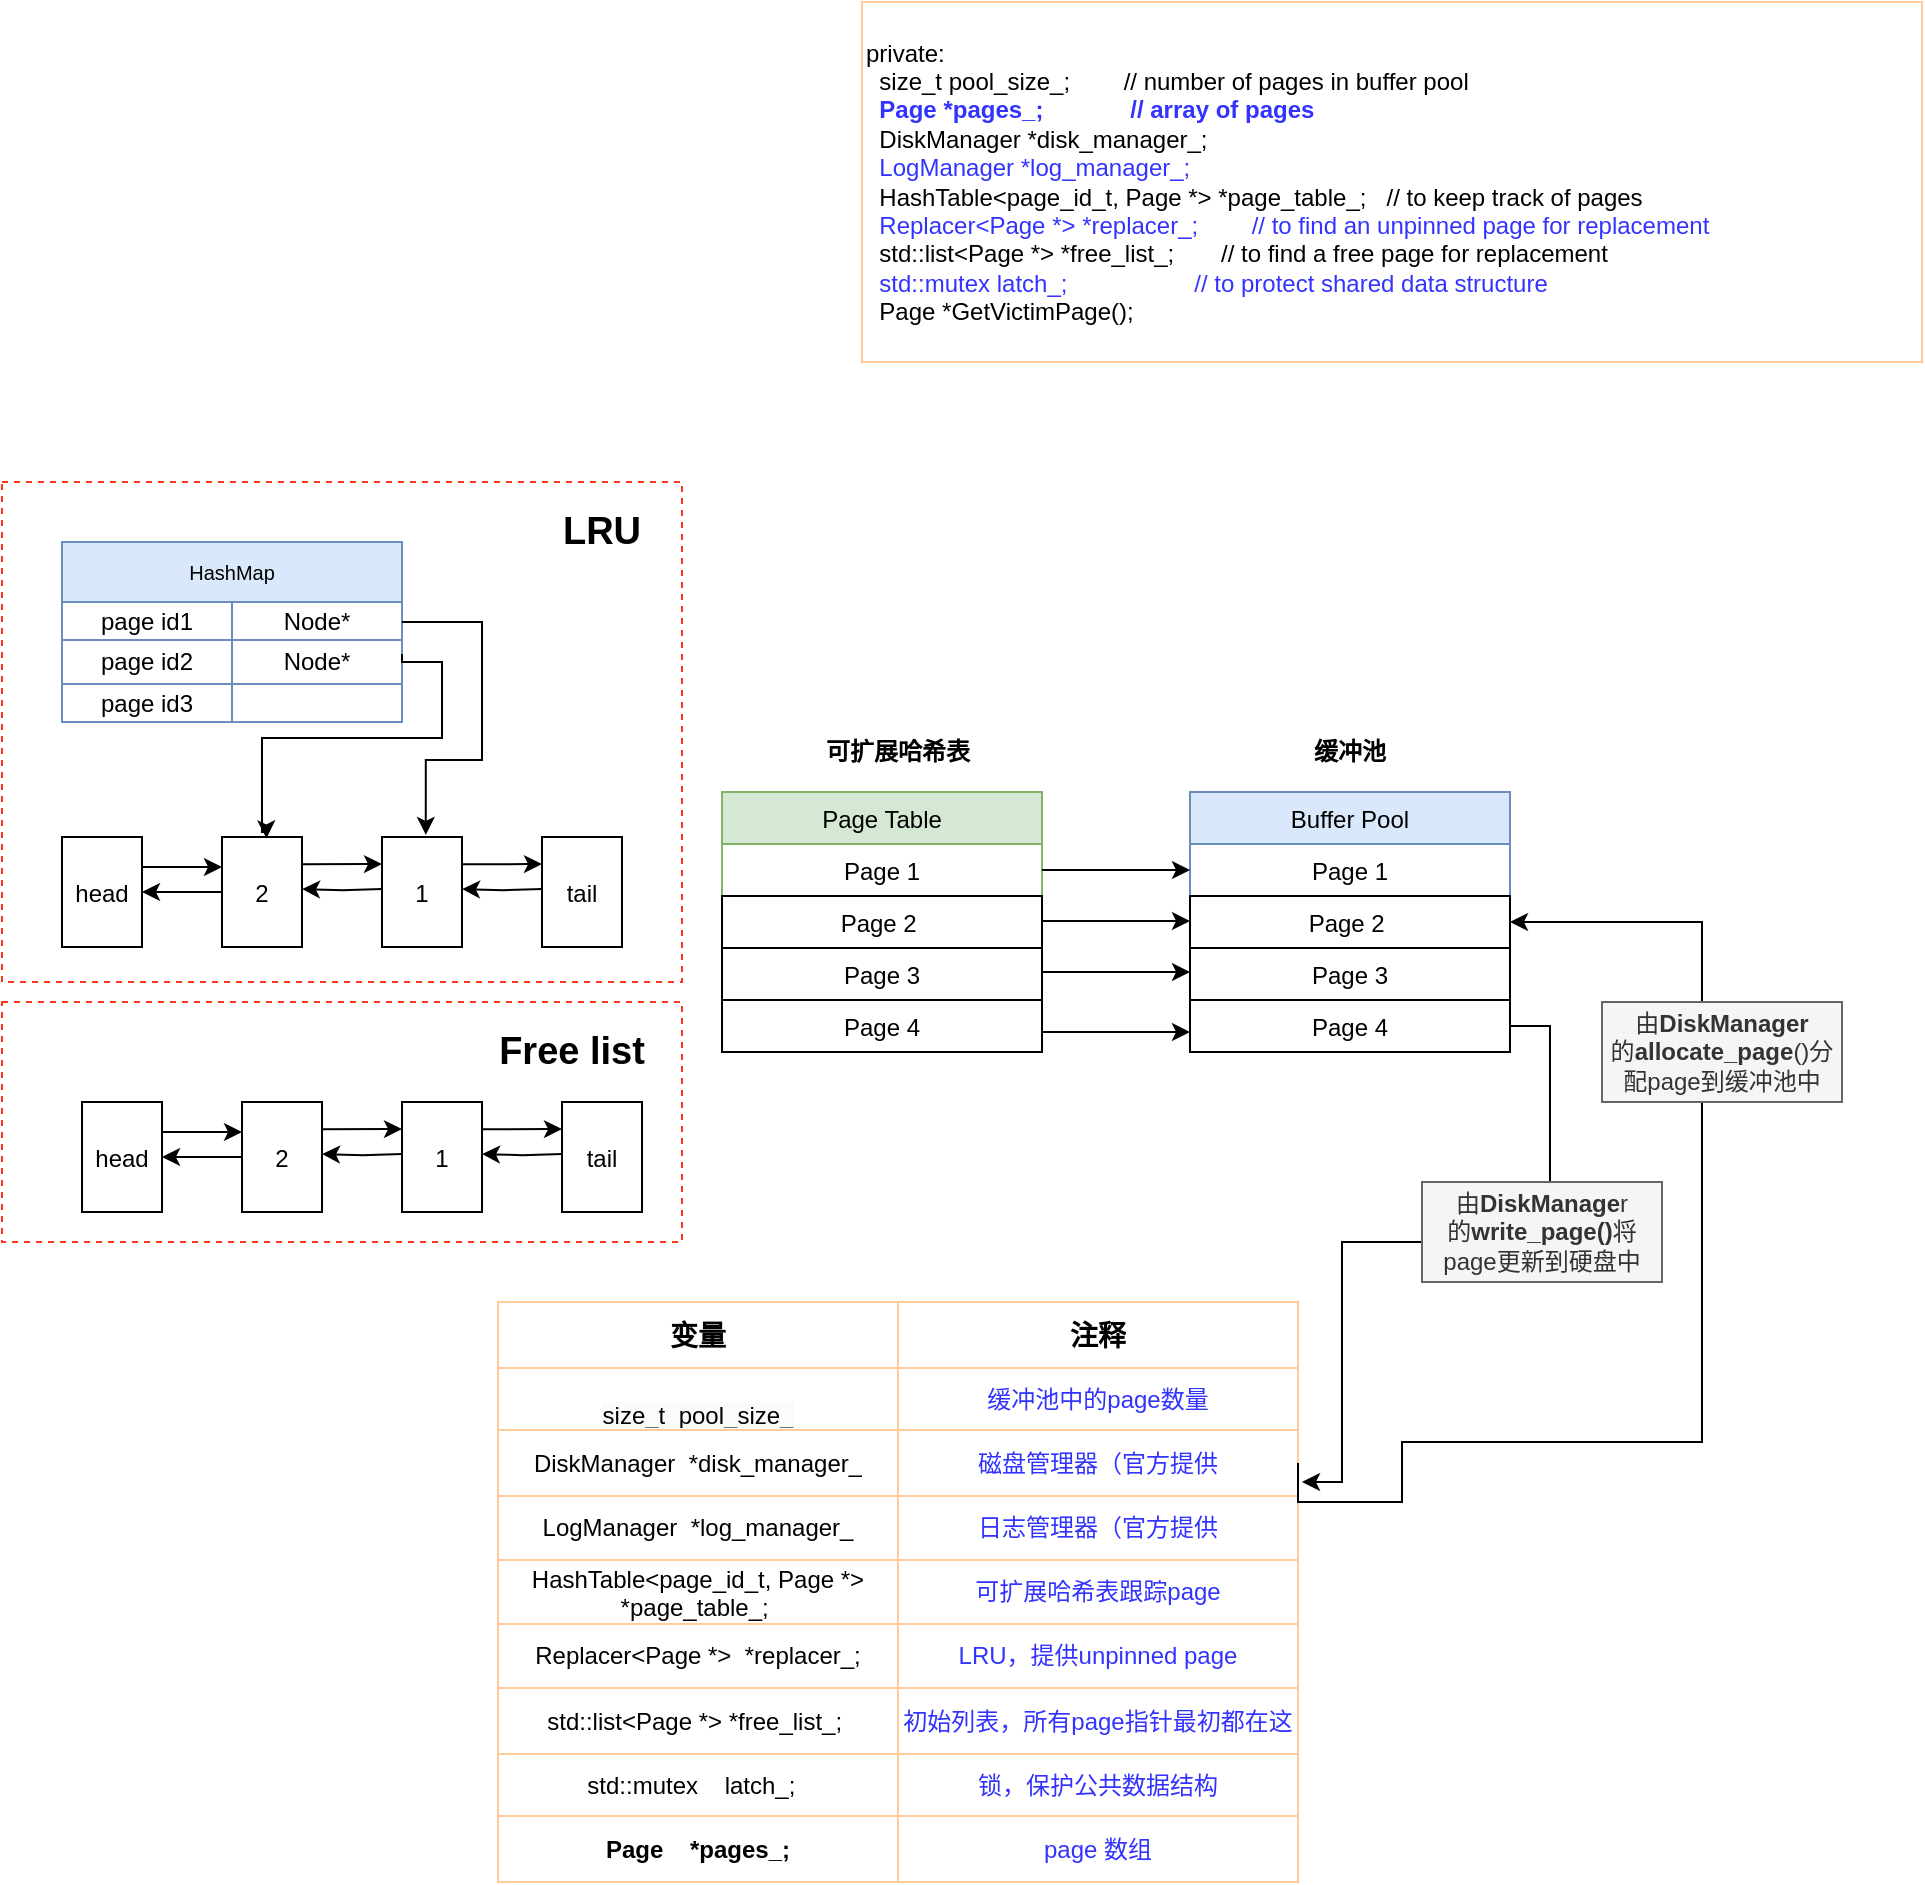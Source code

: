 <mxfile version="20.8.3" type="github">
  <diagram id="C5RBs43oDa-KdzZeNtuy" name="Page-1">
    <mxGraphModel dx="1500" dy="2009" grid="1" gridSize="10" guides="1" tooltips="1" connect="1" arrows="1" fold="1" page="1" pageScale="1" pageWidth="827" pageHeight="1169" math="0" shadow="0">
      <root>
        <mxCell id="WIyWlLk6GJQsqaUBKTNV-0" />
        <mxCell id="WIyWlLk6GJQsqaUBKTNV-1" parent="WIyWlLk6GJQsqaUBKTNV-0" />
        <mxCell id="RoffxlkYQWqUGaDXdKMB-83" value="" style="rounded=0;whiteSpace=wrap;html=1;fontSize=10;strokeColor=#FF351F;dashed=1;" vertex="1" parent="WIyWlLk6GJQsqaUBKTNV-1">
          <mxGeometry x="20" y="430" width="340" height="120" as="geometry" />
        </mxCell>
        <mxCell id="RoffxlkYQWqUGaDXdKMB-81" value="" style="rounded=0;whiteSpace=wrap;html=1;fontSize=10;strokeColor=#FF351F;dashed=1;" vertex="1" parent="WIyWlLk6GJQsqaUBKTNV-1">
          <mxGeometry x="20" y="170" width="340" height="250" as="geometry" />
        </mxCell>
        <mxCell id="c9avVb87dYyEwvzGv8Pi-0" value="Page Table" style="swimlane;fontStyle=0;align=center;verticalAlign=top;childLayout=stackLayout;horizontal=1;startSize=26;horizontalStack=0;resizeParent=1;resizeLast=0;collapsible=1;marginBottom=0;rounded=0;shadow=0;strokeWidth=1;fillColor=#d5e8d4;strokeColor=#82b366;" parent="WIyWlLk6GJQsqaUBKTNV-1" vertex="1">
          <mxGeometry x="380" y="325" width="160" height="130" as="geometry">
            <mxRectangle x="370" y="620" width="160" height="26" as="alternateBounds" />
          </mxGeometry>
        </mxCell>
        <mxCell id="c9avVb87dYyEwvzGv8Pi-1" value="Page 1&#xa;" style="text;align=center;verticalAlign=top;spacingLeft=4;spacingRight=4;overflow=hidden;rotatable=0;points=[[0,0.5],[1,0.5]];portConstraint=eastwest;" parent="c9avVb87dYyEwvzGv8Pi-0" vertex="1">
          <mxGeometry y="26" width="160" height="26" as="geometry" />
        </mxCell>
        <mxCell id="c9avVb87dYyEwvzGv8Pi-2" value="Page 2 &#xa;&#xa;" style="text;align=center;verticalAlign=top;spacingLeft=4;spacingRight=4;overflow=hidden;rotatable=0;points=[[0,0.5],[1,0.5]];portConstraint=eastwest;rounded=0;shadow=0;html=0;strokeColor=default;" parent="c9avVb87dYyEwvzGv8Pi-0" vertex="1">
          <mxGeometry y="52" width="160" height="26" as="geometry" />
        </mxCell>
        <mxCell id="c9avVb87dYyEwvzGv8Pi-3" value="Page 3" style="text;align=center;verticalAlign=top;spacingLeft=4;spacingRight=4;overflow=hidden;rotatable=0;points=[[0,0.5],[1,0.5]];portConstraint=eastwest;rounded=0;shadow=0;html=0;strokeColor=default;" parent="c9avVb87dYyEwvzGv8Pi-0" vertex="1">
          <mxGeometry y="78" width="160" height="26" as="geometry" />
        </mxCell>
        <mxCell id="c9avVb87dYyEwvzGv8Pi-4" value="Page 4" style="text;align=center;verticalAlign=top;spacingLeft=4;spacingRight=4;overflow=hidden;rotatable=0;points=[[0,0.5],[1,0.5]];portConstraint=eastwest;rounded=0;shadow=0;html=0;strokeColor=default;" parent="c9avVb87dYyEwvzGv8Pi-0" vertex="1">
          <mxGeometry y="104" width="160" height="26" as="geometry" />
        </mxCell>
        <mxCell id="c9avVb87dYyEwvzGv8Pi-9" value="Buffer Pool" style="swimlane;fontStyle=0;align=center;verticalAlign=top;childLayout=stackLayout;horizontal=1;startSize=26;horizontalStack=0;resizeParent=1;resizeLast=0;collapsible=1;marginBottom=0;rounded=0;shadow=0;strokeWidth=1;fillColor=#dae8fc;strokeColor=#6c8ebf;" parent="WIyWlLk6GJQsqaUBKTNV-1" vertex="1">
          <mxGeometry x="614" y="325" width="160" height="130" as="geometry">
            <mxRectangle x="550" y="140" width="160" height="26" as="alternateBounds" />
          </mxGeometry>
        </mxCell>
        <mxCell id="c9avVb87dYyEwvzGv8Pi-10" value="Page 1&#xa;" style="text;align=center;verticalAlign=top;spacingLeft=4;spacingRight=4;overflow=hidden;rotatable=0;points=[[0,0.5],[1,0.5]];portConstraint=eastwest;" parent="c9avVb87dYyEwvzGv8Pi-9" vertex="1">
          <mxGeometry y="26" width="160" height="26" as="geometry" />
        </mxCell>
        <mxCell id="c9avVb87dYyEwvzGv8Pi-11" value="Page 2 &#xa;&#xa;" style="text;align=center;verticalAlign=top;spacingLeft=4;spacingRight=4;overflow=hidden;rotatable=0;points=[[0,0.5],[1,0.5]];portConstraint=eastwest;rounded=0;shadow=0;html=0;strokeColor=default;" parent="c9avVb87dYyEwvzGv8Pi-9" vertex="1">
          <mxGeometry y="52" width="160" height="26" as="geometry" />
        </mxCell>
        <mxCell id="c9avVb87dYyEwvzGv8Pi-12" value="Page 3" style="text;align=center;verticalAlign=top;spacingLeft=4;spacingRight=4;overflow=hidden;rotatable=0;points=[[0,0.5],[1,0.5]];portConstraint=eastwest;rounded=0;shadow=0;html=0;strokeColor=default;" parent="c9avVb87dYyEwvzGv8Pi-9" vertex="1">
          <mxGeometry y="78" width="160" height="26" as="geometry" />
        </mxCell>
        <mxCell id="c9avVb87dYyEwvzGv8Pi-13" value="Page 4" style="text;align=center;verticalAlign=top;spacingLeft=4;spacingRight=4;overflow=hidden;rotatable=0;points=[[0,0.5],[1,0.5]];portConstraint=eastwest;rounded=0;shadow=0;html=0;strokeColor=default;" parent="c9avVb87dYyEwvzGv8Pi-9" vertex="1">
          <mxGeometry y="104" width="160" height="26" as="geometry" />
        </mxCell>
        <mxCell id="c9avVb87dYyEwvzGv8Pi-14" value="" style="endArrow=classic;html=1;rounded=0;exitX=1;exitY=0.5;exitDx=0;exitDy=0;entryX=0;entryY=0.5;entryDx=0;entryDy=0;" parent="WIyWlLk6GJQsqaUBKTNV-1" source="c9avVb87dYyEwvzGv8Pi-1" target="c9avVb87dYyEwvzGv8Pi-10" edge="1">
          <mxGeometry width="50" height="50" relative="1" as="geometry">
            <mxPoint x="620" y="285" as="sourcePoint" />
            <mxPoint x="670" y="235" as="targetPoint" />
          </mxGeometry>
        </mxCell>
        <mxCell id="c9avVb87dYyEwvzGv8Pi-15" value="" style="endArrow=classic;html=1;rounded=0;exitX=1;exitY=0.5;exitDx=0;exitDy=0;entryX=0;entryY=0.5;entryDx=0;entryDy=0;sourcePerimeterSpacing=4;" parent="WIyWlLk6GJQsqaUBKTNV-1" edge="1">
          <mxGeometry width="50" height="50" relative="1" as="geometry">
            <mxPoint x="540" y="389.5" as="sourcePoint" />
            <mxPoint x="614" y="389.5" as="targetPoint" />
          </mxGeometry>
        </mxCell>
        <mxCell id="c9avVb87dYyEwvzGv8Pi-16" value="" style="endArrow=classic;html=1;rounded=0;exitX=1;exitY=0.5;exitDx=0;exitDy=0;entryX=0;entryY=0.5;entryDx=0;entryDy=0;" parent="WIyWlLk6GJQsqaUBKTNV-1" edge="1">
          <mxGeometry width="50" height="50" relative="1" as="geometry">
            <mxPoint x="540" y="415" as="sourcePoint" />
            <mxPoint x="614" y="415" as="targetPoint" />
          </mxGeometry>
        </mxCell>
        <mxCell id="c9avVb87dYyEwvzGv8Pi-17" value="" style="endArrow=classic;html=1;rounded=0;exitX=1;exitY=0.5;exitDx=0;exitDy=0;entryX=0;entryY=0.5;entryDx=0;entryDy=0;" parent="WIyWlLk6GJQsqaUBKTNV-1" edge="1">
          <mxGeometry width="50" height="50" relative="1" as="geometry">
            <mxPoint x="540" y="445" as="sourcePoint" />
            <mxPoint x="614" y="445" as="targetPoint" />
          </mxGeometry>
        </mxCell>
        <mxCell id="c9avVb87dYyEwvzGv8Pi-19" value="&lt;div&gt;private:&lt;/div&gt;&lt;div&gt;&amp;nbsp; size_t pool_size_; &lt;span style=&quot;white-space: pre;&quot;&gt; &lt;/span&gt;&lt;span style=&quot;white-space: pre;&quot;&gt; &lt;/span&gt;&lt;span style=&quot;white-space: pre;&quot;&gt; &lt;/span&gt;&lt;span style=&quot;white-space: pre;&quot;&gt; &lt;/span&gt;&lt;span style=&quot;white-space: pre;&quot;&gt; &lt;span style=&quot;white-space: pre;&quot;&gt; &lt;/span&gt;&lt;span style=&quot;white-space: pre;&quot;&gt; &lt;/span&gt;&lt;/span&gt;// number of pages in buffer pool&lt;/div&gt;&lt;div&gt;&amp;nbsp; &lt;b&gt;&lt;font color=&quot;#3333ff&quot;&gt;Page *pages_;&amp;nbsp; &amp;nbsp; &amp;nbsp; &lt;span style=&quot;white-space: pre;&quot;&gt; &lt;/span&gt;&lt;span style=&quot;white-space: pre;&quot;&gt; &lt;/span&gt;&lt;span style=&quot;white-space: pre;&quot;&gt; &lt;/span&gt;&lt;span style=&quot;white-space: pre;&quot;&gt; &lt;/span&gt;&lt;span style=&quot;white-space: pre;&quot;&gt; &lt;span style=&quot;white-space: pre;&quot;&gt; &lt;/span&gt;&lt;span style=&quot;white-space: pre;&quot;&gt; &lt;/span&gt;&lt;/span&gt;// array of pages&lt;/font&gt;&lt;/b&gt;&lt;/div&gt;&lt;div&gt;&amp;nbsp; DiskManager *disk_manager_;&lt;/div&gt;&lt;div&gt;&amp;nbsp; &lt;font color=&quot;#3333ff&quot;&gt;LogManager *log_manager_;&lt;/font&gt;&lt;/div&gt;&lt;div&gt;&amp;nbsp; HashTable&amp;lt;page_id_t, Page *&amp;gt; *page_table_; &lt;span style=&quot;white-space: pre;&quot;&gt; &lt;span style=&quot;white-space: pre;&quot;&gt; &lt;/span&gt;&lt;/span&gt;// to keep track of pages&lt;/div&gt;&lt;div&gt;&amp;nbsp; &lt;font color=&quot;#3333ff&quot;&gt;Replacer&amp;lt;Page *&amp;gt; *replacer_;&amp;nbsp; &amp;nbsp;&lt;span style=&quot;white-space: pre;&quot;&gt; &lt;span style=&quot;white-space: pre;&quot;&gt; &lt;/span&gt;&lt;span style=&quot;white-space: pre;&quot;&gt; &lt;/span&gt;&lt;span style=&quot;white-space: pre;&quot;&gt; &lt;/span&gt;&lt;span style=&quot;white-space: pre;&quot;&gt; &lt;/span&gt;&lt;/span&gt;// to find an unpinned page for replacement&lt;/font&gt;&lt;/div&gt;&lt;div&gt;&amp;nbsp; std::list&amp;lt;Page *&amp;gt; *free_list_; &lt;span style=&quot;white-space: pre;&quot;&gt; &lt;/span&gt;&lt;span style=&quot;white-space: pre;&quot;&gt; &lt;span style=&quot;white-space: pre;&quot;&gt; &lt;/span&gt;&lt;span style=&quot;white-space: pre;&quot;&gt; &lt;/span&gt;&lt;span style=&quot;white-space: pre;&quot;&gt; &lt;/span&gt;&lt;span style=&quot;white-space: pre;&quot;&gt; &lt;/span&gt;&lt;/span&gt;// to find a free page for replacement&lt;/div&gt;&lt;div&gt;&lt;font color=&quot;#3333ff&quot;&gt;&amp;nbsp; std::mutex latch_;&amp;nbsp; &amp;nbsp; &amp;nbsp; &amp;nbsp; &amp;nbsp; &amp;nbsp; &amp;nbsp;&lt;span style=&quot;white-space: pre;&quot;&gt; &lt;/span&gt;&lt;span style=&quot;white-space: pre;&quot;&gt; &lt;/span&gt;&lt;span style=&quot;white-space: pre;&quot;&gt; &lt;/span&gt;&lt;span style=&quot;white-space: pre;&quot;&gt; &lt;/span&gt;&lt;span style=&quot;white-space: pre;&quot;&gt; &lt;/span&gt;&lt;span style=&quot;white-space: pre;&quot;&gt; &lt;/span&gt;// to protect shared data structure&lt;/font&gt;&lt;/div&gt;&lt;div&gt;&amp;nbsp; Page *GetVictimPage();&lt;/div&gt;" style="text;align=left;html=1;verticalAlign=middle;whiteSpace=wrap;rounded=0;strokeColor=#FFCC99;fillColor=default;" parent="WIyWlLk6GJQsqaUBKTNV-1" vertex="1">
          <mxGeometry x="450" y="-70" width="530" height="180" as="geometry" />
        </mxCell>
        <mxCell id="c9avVb87dYyEwvzGv8Pi-20" value="" style="shape=table;startSize=0;container=1;collapsible=0;childLayout=tableLayout;strokeColor=#FFCC99;fontColor=#3333FF;fillColor=default;" parent="WIyWlLk6GJQsqaUBKTNV-1" vertex="1">
          <mxGeometry x="268" y="580" width="400" height="290" as="geometry" />
        </mxCell>
        <mxCell id="c9avVb87dYyEwvzGv8Pi-45" style="shape=tableRow;horizontal=0;startSize=0;swimlaneHead=0;swimlaneBody=0;top=0;left=0;bottom=0;right=0;collapsible=0;dropTarget=0;fillColor=none;points=[[0,0.5],[1,0.5]];portConstraint=eastwest;strokeColor=#FFCC99;fontColor=#3333FF;" parent="c9avVb87dYyEwvzGv8Pi-20" vertex="1">
          <mxGeometry width="400" height="33" as="geometry" />
        </mxCell>
        <mxCell id="c9avVb87dYyEwvzGv8Pi-46" value="&lt;font size=&quot;1&quot; color=&quot;#000000&quot;&gt;&lt;b style=&quot;font-size: 14px;&quot;&gt;变量&lt;/b&gt;&lt;/font&gt;" style="shape=partialRectangle;html=1;whiteSpace=wrap;connectable=0;overflow=hidden;fillColor=none;top=0;left=0;bottom=0;right=0;pointerEvents=1;strokeColor=#FFCC99;fontColor=#3333FF;" parent="c9avVb87dYyEwvzGv8Pi-45" vertex="1">
          <mxGeometry width="200" height="33" as="geometry">
            <mxRectangle width="200" height="33" as="alternateBounds" />
          </mxGeometry>
        </mxCell>
        <mxCell id="c9avVb87dYyEwvzGv8Pi-47" value="&lt;font size=&quot;1&quot; color=&quot;#000000&quot;&gt;&lt;b style=&quot;font-size: 14px;&quot;&gt;注释&lt;/b&gt;&lt;/font&gt;" style="shape=partialRectangle;html=1;whiteSpace=wrap;connectable=0;overflow=hidden;fillColor=none;top=0;left=0;bottom=0;right=0;pointerEvents=1;strokeColor=#FFCC99;fontColor=#3333FF;" parent="c9avVb87dYyEwvzGv8Pi-45" vertex="1">
          <mxGeometry x="200" width="200" height="33" as="geometry">
            <mxRectangle width="200" height="33" as="alternateBounds" />
          </mxGeometry>
        </mxCell>
        <mxCell id="c9avVb87dYyEwvzGv8Pi-21" value="" style="shape=tableRow;horizontal=0;startSize=0;swimlaneHead=0;swimlaneBody=0;top=0;left=0;bottom=0;right=0;collapsible=0;dropTarget=0;fillColor=none;points=[[0,0.5],[1,0.5]];portConstraint=eastwest;strokeColor=#FFCC99;fontColor=#3333FF;" parent="c9avVb87dYyEwvzGv8Pi-20" vertex="1">
          <mxGeometry y="33" width="400" height="31" as="geometry" />
        </mxCell>
        <mxCell id="c9avVb87dYyEwvzGv8Pi-22" value="&lt;br&gt;&lt;span style=&quot;color: rgb(0, 0, 0); font-family: Helvetica; font-size: 12px; font-style: normal; font-variant-ligatures: normal; font-variant-caps: normal; font-weight: 400; letter-spacing: normal; orphans: 2; text-align: left; text-indent: 0px; text-transform: none; widows: 2; word-spacing: 0px; -webkit-text-stroke-width: 0px; background-color: rgb(251, 251, 251); text-decoration-thickness: initial; text-decoration-style: initial; text-decoration-color: initial; float: none; display: inline !important;&quot;&gt;size_t &lt;span style=&quot;white-space: pre;&quot;&gt; &lt;/span&gt;pool_size_&lt;/span&gt;&lt;br&gt;" style="shape=partialRectangle;html=1;whiteSpace=wrap;connectable=0;overflow=hidden;fillColor=none;top=0;left=0;bottom=0;right=0;pointerEvents=1;strokeColor=#FFCC99;fontColor=#3333FF;" parent="c9avVb87dYyEwvzGv8Pi-21" vertex="1">
          <mxGeometry width="200" height="31" as="geometry">
            <mxRectangle width="200" height="31" as="alternateBounds" />
          </mxGeometry>
        </mxCell>
        <mxCell id="c9avVb87dYyEwvzGv8Pi-23" value="&lt;div style=&quot;text-align: left;&quot;&gt;&lt;span style=&quot;background-color: initial;&quot;&gt;缓冲池中的page数量&lt;/span&gt;&lt;/div&gt;" style="shape=partialRectangle;html=1;whiteSpace=wrap;connectable=0;overflow=hidden;fillColor=none;top=0;left=0;bottom=0;right=0;pointerEvents=1;strokeColor=#FFCC99;fontColor=#3333FF;" parent="c9avVb87dYyEwvzGv8Pi-21" vertex="1">
          <mxGeometry x="200" width="200" height="31" as="geometry">
            <mxRectangle width="200" height="31" as="alternateBounds" />
          </mxGeometry>
        </mxCell>
        <mxCell id="c9avVb87dYyEwvzGv8Pi-24" value="" style="shape=tableRow;horizontal=0;startSize=0;swimlaneHead=0;swimlaneBody=0;top=0;left=0;bottom=0;right=0;collapsible=0;dropTarget=0;fillColor=none;points=[[0,0.5],[1,0.5]];portConstraint=eastwest;strokeColor=#FFCC99;fontColor=#3333FF;" parent="c9avVb87dYyEwvzGv8Pi-20" vertex="1">
          <mxGeometry y="64" width="400" height="33" as="geometry" />
        </mxCell>
        <mxCell id="c9avVb87dYyEwvzGv8Pi-25" value="&lt;span style=&quot;color: rgb(0, 0, 0); text-align: left;&quot;&gt;DiskManager&lt;span style=&quot;white-space: pre;&quot;&gt; &lt;/span&gt; *disk_manager_&lt;/span&gt;" style="shape=partialRectangle;html=1;whiteSpace=wrap;connectable=0;overflow=hidden;fillColor=none;top=0;left=0;bottom=0;right=0;pointerEvents=1;strokeColor=#FFCC99;fontColor=#3333FF;" parent="c9avVb87dYyEwvzGv8Pi-24" vertex="1">
          <mxGeometry width="200" height="33" as="geometry">
            <mxRectangle width="200" height="33" as="alternateBounds" />
          </mxGeometry>
        </mxCell>
        <mxCell id="c9avVb87dYyEwvzGv8Pi-26" value="磁盘管理器（官方提供" style="shape=partialRectangle;html=1;whiteSpace=wrap;connectable=0;overflow=hidden;fillColor=none;top=0;left=0;bottom=0;right=0;pointerEvents=1;strokeColor=#FFCC99;fontColor=#3333FF;" parent="c9avVb87dYyEwvzGv8Pi-24" vertex="1">
          <mxGeometry x="200" width="200" height="33" as="geometry">
            <mxRectangle width="200" height="33" as="alternateBounds" />
          </mxGeometry>
        </mxCell>
        <mxCell id="c9avVb87dYyEwvzGv8Pi-27" value="" style="shape=tableRow;horizontal=0;startSize=0;swimlaneHead=0;swimlaneBody=0;top=0;left=0;bottom=0;right=0;collapsible=0;dropTarget=0;fillColor=none;points=[[0,0.5],[1,0.5]];portConstraint=eastwest;strokeColor=#FFCC99;fontColor=#3333FF;" parent="c9avVb87dYyEwvzGv8Pi-20" vertex="1">
          <mxGeometry y="97" width="400" height="32" as="geometry" />
        </mxCell>
        <mxCell id="c9avVb87dYyEwvzGv8Pi-28" value="&lt;span style=&quot;text-align: left;&quot;&gt;&lt;font color=&quot;#000000&quot;&gt;LogManager &lt;span style=&quot;white-space: pre;&quot;&gt; &lt;/span&gt;*log_manager_&lt;/font&gt;&lt;/span&gt;" style="shape=partialRectangle;html=1;whiteSpace=wrap;connectable=0;overflow=hidden;fillColor=none;top=0;left=0;bottom=0;right=0;pointerEvents=1;strokeColor=#FFCC99;fontColor=#3333FF;" parent="c9avVb87dYyEwvzGv8Pi-27" vertex="1">
          <mxGeometry width="200" height="32" as="geometry">
            <mxRectangle width="200" height="32" as="alternateBounds" />
          </mxGeometry>
        </mxCell>
        <mxCell id="c9avVb87dYyEwvzGv8Pi-29" value="日志管理器（官方提供" style="shape=partialRectangle;html=1;whiteSpace=wrap;connectable=0;overflow=hidden;fillColor=none;top=0;left=0;bottom=0;right=0;pointerEvents=1;strokeColor=#FFCC99;fontColor=#3333FF;" parent="c9avVb87dYyEwvzGv8Pi-27" vertex="1">
          <mxGeometry x="200" width="200" height="32" as="geometry">
            <mxRectangle width="200" height="32" as="alternateBounds" />
          </mxGeometry>
        </mxCell>
        <mxCell id="c9avVb87dYyEwvzGv8Pi-30" value="" style="shape=tableRow;horizontal=0;startSize=0;swimlaneHead=0;swimlaneBody=0;top=0;left=0;bottom=0;right=0;collapsible=0;dropTarget=0;fillColor=none;points=[[0,0.5],[1,0.5]];portConstraint=eastwest;strokeColor=#FFCC99;fontColor=#3333FF;" parent="c9avVb87dYyEwvzGv8Pi-20" vertex="1">
          <mxGeometry y="129" width="400" height="32" as="geometry" />
        </mxCell>
        <mxCell id="c9avVb87dYyEwvzGv8Pi-31" value="&lt;span style=&quot;color: rgb(0, 0, 0); text-align: left;&quot;&gt;HashTable&amp;lt;page_id_t, Page *&amp;gt; *page_table_;&amp;nbsp;&lt;/span&gt;" style="shape=partialRectangle;html=1;whiteSpace=wrap;connectable=0;overflow=hidden;fillColor=none;top=0;left=0;bottom=0;right=0;pointerEvents=1;strokeColor=#FFCC99;fontColor=#3333FF;" parent="c9avVb87dYyEwvzGv8Pi-30" vertex="1">
          <mxGeometry width="200" height="32" as="geometry">
            <mxRectangle width="200" height="32" as="alternateBounds" />
          </mxGeometry>
        </mxCell>
        <mxCell id="c9avVb87dYyEwvzGv8Pi-32" value="可扩展哈希表跟踪page" style="shape=partialRectangle;html=1;whiteSpace=wrap;connectable=0;overflow=hidden;fillColor=none;top=0;left=0;bottom=0;right=0;pointerEvents=1;strokeColor=#FFCC99;fontColor=#3333FF;" parent="c9avVb87dYyEwvzGv8Pi-30" vertex="1">
          <mxGeometry x="200" width="200" height="32" as="geometry">
            <mxRectangle width="200" height="32" as="alternateBounds" />
          </mxGeometry>
        </mxCell>
        <mxCell id="c9avVb87dYyEwvzGv8Pi-33" value="" style="shape=tableRow;horizontal=0;startSize=0;swimlaneHead=0;swimlaneBody=0;top=0;left=0;bottom=0;right=0;collapsible=0;dropTarget=0;fillColor=none;points=[[0,0.5],[1,0.5]];portConstraint=eastwest;strokeColor=#FFCC99;fontColor=#3333FF;" parent="c9avVb87dYyEwvzGv8Pi-20" vertex="1">
          <mxGeometry y="161" width="400" height="32" as="geometry" />
        </mxCell>
        <mxCell id="c9avVb87dYyEwvzGv8Pi-34" value="&lt;font color=&quot;#000000&quot;&gt;&lt;span style=&quot;text-align: left;&quot;&gt;&amp;nbsp;&lt;/span&gt;&lt;font style=&quot;border-color: var(--border-color); text-align: left;&quot;&gt;Replacer&amp;lt;Page *&amp;gt; &lt;span style=&quot;white-space: pre;&quot;&gt; &lt;/span&gt;*replacer_;&amp;nbsp;&lt;/font&gt;&lt;/font&gt;" style="shape=partialRectangle;html=1;whiteSpace=wrap;connectable=0;overflow=hidden;fillColor=none;top=0;left=0;bottom=0;right=0;pointerEvents=1;strokeColor=#FFCC99;fontColor=#3333FF;" parent="c9avVb87dYyEwvzGv8Pi-33" vertex="1">
          <mxGeometry width="200" height="32" as="geometry">
            <mxRectangle width="200" height="32" as="alternateBounds" />
          </mxGeometry>
        </mxCell>
        <mxCell id="c9avVb87dYyEwvzGv8Pi-35" value="LRU，提供unpinned page" style="shape=partialRectangle;html=1;whiteSpace=wrap;connectable=0;overflow=hidden;fillColor=none;top=0;left=0;bottom=0;right=0;pointerEvents=1;strokeColor=#FFCC99;fontColor=#3333FF;" parent="c9avVb87dYyEwvzGv8Pi-33" vertex="1">
          <mxGeometry x="200" width="200" height="32" as="geometry">
            <mxRectangle width="200" height="32" as="alternateBounds" />
          </mxGeometry>
        </mxCell>
        <mxCell id="c9avVb87dYyEwvzGv8Pi-36" value="" style="shape=tableRow;horizontal=0;startSize=0;swimlaneHead=0;swimlaneBody=0;top=0;left=0;bottom=0;right=0;collapsible=0;dropTarget=0;fillColor=none;points=[[0,0.5],[1,0.5]];portConstraint=eastwest;strokeColor=#FFCC99;fontColor=#3333FF;" parent="c9avVb87dYyEwvzGv8Pi-20" vertex="1">
          <mxGeometry y="193" width="400" height="33" as="geometry" />
        </mxCell>
        <mxCell id="c9avVb87dYyEwvzGv8Pi-37" value="&lt;span style=&quot;color: rgb(0, 0, 0); text-align: left;&quot;&gt;std::list&amp;lt;Page *&amp;gt; *free_list_;&amp;nbsp;&lt;/span&gt;&lt;span style=&quot;border-color: var(--border-color); color: rgb(0, 0, 0); text-align: left;&quot;&gt; &lt;/span&gt;" style="shape=partialRectangle;html=1;whiteSpace=wrap;connectable=0;overflow=hidden;fillColor=none;top=0;left=0;bottom=0;right=0;pointerEvents=1;strokeColor=#FFCC99;fontColor=#3333FF;" parent="c9avVb87dYyEwvzGv8Pi-36" vertex="1">
          <mxGeometry width="200" height="33" as="geometry">
            <mxRectangle width="200" height="33" as="alternateBounds" />
          </mxGeometry>
        </mxCell>
        <mxCell id="c9avVb87dYyEwvzGv8Pi-38" value="初始列表，所有page指针最初都在这" style="shape=partialRectangle;html=1;whiteSpace=wrap;connectable=0;overflow=hidden;fillColor=none;top=0;left=0;bottom=0;right=0;pointerEvents=1;strokeColor=#FFCC99;fontColor=#3333FF;" parent="c9avVb87dYyEwvzGv8Pi-36" vertex="1">
          <mxGeometry x="200" width="200" height="33" as="geometry">
            <mxRectangle width="200" height="33" as="alternateBounds" />
          </mxGeometry>
        </mxCell>
        <mxCell id="c9avVb87dYyEwvzGv8Pi-39" value="" style="shape=tableRow;horizontal=0;startSize=0;swimlaneHead=0;swimlaneBody=0;top=0;left=0;bottom=0;right=0;collapsible=0;dropTarget=0;fillColor=none;points=[[0,0.5],[1,0.5]];portConstraint=eastwest;strokeColor=#FFCC99;fontColor=#3333FF;" parent="c9avVb87dYyEwvzGv8Pi-20" vertex="1">
          <mxGeometry y="226" width="400" height="31" as="geometry" />
        </mxCell>
        <mxCell id="c9avVb87dYyEwvzGv8Pi-40" value="&lt;span style=&quot;text-align: left;&quot;&gt;&lt;font color=&quot;#000000&quot;&gt;std::mutex&amp;nbsp; &amp;nbsp; latch_;&amp;nbsp;&amp;nbsp;&lt;/font&gt;&lt;/span&gt;" style="shape=partialRectangle;html=1;whiteSpace=wrap;connectable=0;overflow=hidden;fillColor=none;top=0;left=0;bottom=0;right=0;pointerEvents=1;strokeColor=#FFCC99;fontColor=#3333FF;" parent="c9avVb87dYyEwvzGv8Pi-39" vertex="1">
          <mxGeometry width="200" height="31" as="geometry">
            <mxRectangle width="200" height="31" as="alternateBounds" />
          </mxGeometry>
        </mxCell>
        <mxCell id="c9avVb87dYyEwvzGv8Pi-41" value="锁，保护公共数据结构" style="shape=partialRectangle;html=1;whiteSpace=wrap;connectable=0;overflow=hidden;fillColor=none;top=0;left=0;bottom=0;right=0;pointerEvents=1;strokeColor=#FFCC99;fontColor=#3333FF;" parent="c9avVb87dYyEwvzGv8Pi-39" vertex="1">
          <mxGeometry x="200" width="200" height="31" as="geometry">
            <mxRectangle width="200" height="31" as="alternateBounds" />
          </mxGeometry>
        </mxCell>
        <mxCell id="c9avVb87dYyEwvzGv8Pi-42" value="" style="shape=tableRow;horizontal=0;startSize=0;swimlaneHead=0;swimlaneBody=0;top=0;left=0;bottom=0;right=0;collapsible=0;dropTarget=0;fillColor=none;points=[[0,0.5],[1,0.5]];portConstraint=eastwest;strokeColor=#FFCC99;fontColor=#3333FF;" parent="c9avVb87dYyEwvzGv8Pi-20" vertex="1">
          <mxGeometry y="257" width="400" height="33" as="geometry" />
        </mxCell>
        <mxCell id="c9avVb87dYyEwvzGv8Pi-43" value="&lt;b style=&quot;border-color: var(--border-color); text-align: left;&quot;&gt;&lt;font color=&quot;#000000&quot; style=&quot;border-color: var(--border-color);&quot;&gt;Page&amp;nbsp; &amp;nbsp; *pages_;&lt;/font&gt;&lt;/b&gt;" style="shape=partialRectangle;html=1;whiteSpace=wrap;connectable=0;overflow=hidden;fillColor=none;top=0;left=0;bottom=0;right=0;pointerEvents=1;strokeColor=#FFCC99;fontColor=#3333FF;" parent="c9avVb87dYyEwvzGv8Pi-42" vertex="1">
          <mxGeometry width="200" height="33" as="geometry">
            <mxRectangle width="200" height="33" as="alternateBounds" />
          </mxGeometry>
        </mxCell>
        <mxCell id="c9avVb87dYyEwvzGv8Pi-44" value="page 数组" style="shape=partialRectangle;html=1;whiteSpace=wrap;connectable=0;overflow=hidden;fillColor=none;top=0;left=0;bottom=0;right=0;pointerEvents=1;strokeColor=#FFCC99;fontColor=#3333FF;" parent="c9avVb87dYyEwvzGv8Pi-42" vertex="1">
          <mxGeometry x="200" width="200" height="33" as="geometry">
            <mxRectangle width="200" height="33" as="alternateBounds" />
          </mxGeometry>
        </mxCell>
        <mxCell id="RoffxlkYQWqUGaDXdKMB-0" value="&lt;b&gt;可扩展哈希表&lt;/b&gt;" style="text;strokeColor=none;align=center;fillColor=none;html=1;verticalAlign=middle;whiteSpace=wrap;rounded=0;" vertex="1" parent="WIyWlLk6GJQsqaUBKTNV-1">
          <mxGeometry x="418" y="290" width="100" height="30" as="geometry" />
        </mxCell>
        <mxCell id="RoffxlkYQWqUGaDXdKMB-5" style="edgeStyle=orthogonalEdgeStyle;rounded=0;orthogonalLoop=1;jettySize=auto;html=1;exitX=1;exitY=0.5;exitDx=0;exitDy=0;entryX=1;entryY=0.5;entryDx=0;entryDy=0;" edge="1" parent="WIyWlLk6GJQsqaUBKTNV-1" source="c9avVb87dYyEwvzGv8Pi-24" target="c9avVb87dYyEwvzGv8Pi-11">
          <mxGeometry relative="1" as="geometry">
            <Array as="points">
              <mxPoint x="720" y="680" />
              <mxPoint x="720" y="650" />
              <mxPoint x="870" y="650" />
              <mxPoint x="870" y="390" />
            </Array>
          </mxGeometry>
        </mxCell>
        <mxCell id="RoffxlkYQWqUGaDXdKMB-6" value="&lt;b&gt;缓冲池&lt;/b&gt;" style="text;strokeColor=none;align=center;fillColor=none;html=1;verticalAlign=middle;whiteSpace=wrap;rounded=0;" vertex="1" parent="WIyWlLk6GJQsqaUBKTNV-1">
          <mxGeometry x="644" y="290" width="100" height="30" as="geometry" />
        </mxCell>
        <mxCell id="RoffxlkYQWqUGaDXdKMB-7" value="由&lt;b&gt;DiskManager&lt;/b&gt;&lt;br&gt;的&lt;b&gt;allocate_page&lt;/b&gt;()分配page到缓冲池中" style="text;align=center;html=1;verticalAlign=middle;whiteSpace=wrap;rounded=0;fillColor=#f5f5f5;fontColor=#333333;strokeColor=#666666;" vertex="1" parent="WIyWlLk6GJQsqaUBKTNV-1">
          <mxGeometry x="820" y="430" width="120" height="50" as="geometry" />
        </mxCell>
        <mxCell id="RoffxlkYQWqUGaDXdKMB-10" style="edgeStyle=orthogonalEdgeStyle;rounded=0;orthogonalLoop=1;jettySize=auto;html=1;exitX=1;exitY=0.5;exitDx=0;exitDy=0;targetPerimeterSpacing=0;sourcePerimeterSpacing=7;strokeColor=default;" edge="1" parent="WIyWlLk6GJQsqaUBKTNV-1" source="c9avVb87dYyEwvzGv8Pi-13">
          <mxGeometry relative="1" as="geometry">
            <mxPoint x="670" y="670" as="targetPoint" />
            <Array as="points">
              <mxPoint x="794" y="442" />
              <mxPoint x="794" y="550" />
              <mxPoint x="690" y="550" />
              <mxPoint x="690" y="670" />
            </Array>
          </mxGeometry>
        </mxCell>
        <mxCell id="RoffxlkYQWqUGaDXdKMB-11" value="由&lt;b&gt;DiskManage&lt;/b&gt;r&lt;br&gt;的&lt;b&gt;write_page()&lt;/b&gt;将page更新到硬盘中" style="text;strokeColor=#666666;align=center;fillColor=#f5f5f5;html=1;verticalAlign=middle;whiteSpace=wrap;rounded=0;fontColor=#333333;" vertex="1" parent="WIyWlLk6GJQsqaUBKTNV-1">
          <mxGeometry x="730" y="520" width="120" height="50" as="geometry" />
        </mxCell>
        <mxCell id="RoffxlkYQWqUGaDXdKMB-25" style="edgeStyle=orthogonalEdgeStyle;rounded=0;orthogonalLoop=1;jettySize=auto;html=1;exitX=1;exitY=0.5;exitDx=0;exitDy=0;strokeColor=default;sourcePerimeterSpacing=7;targetPerimeterSpacing=0;" edge="1" parent="WIyWlLk6GJQsqaUBKTNV-1" source="RoffxlkYQWqUGaDXdKMB-16" target="RoffxlkYQWqUGaDXdKMB-22">
          <mxGeometry relative="1" as="geometry">
            <Array as="points">
              <mxPoint x="90" y="362.5" />
            </Array>
          </mxGeometry>
        </mxCell>
        <mxCell id="RoffxlkYQWqUGaDXdKMB-16" value="head" style="text;align=center;verticalAlign=middle;spacingLeft=4;spacingRight=4;overflow=hidden;rotatable=0;points=[[0,0.5],[1,0.5]];portConstraint=eastwest;rounded=0;shadow=0;html=0;strokeColor=default;" vertex="1" parent="WIyWlLk6GJQsqaUBKTNV-1">
          <mxGeometry x="50" y="347.5" width="40" height="55" as="geometry" />
        </mxCell>
        <mxCell id="RoffxlkYQWqUGaDXdKMB-26" style="edgeStyle=orthogonalEdgeStyle;rounded=0;orthogonalLoop=1;jettySize=auto;html=1;exitX=0;exitY=0.5;exitDx=0;exitDy=0;entryX=1;entryY=0.5;entryDx=0;entryDy=0;strokeColor=default;sourcePerimeterSpacing=7;targetPerimeterSpacing=0;" edge="1" parent="WIyWlLk6GJQsqaUBKTNV-1" source="RoffxlkYQWqUGaDXdKMB-22" target="RoffxlkYQWqUGaDXdKMB-16">
          <mxGeometry relative="1" as="geometry" />
        </mxCell>
        <mxCell id="RoffxlkYQWqUGaDXdKMB-22" value="2" style="text;align=center;verticalAlign=middle;spacingLeft=4;spacingRight=4;overflow=hidden;rotatable=0;points=[[0,0.5],[1,0.5]];portConstraint=eastwest;rounded=0;shadow=0;html=0;strokeColor=default;" vertex="1" parent="WIyWlLk6GJQsqaUBKTNV-1">
          <mxGeometry x="130" y="347.5" width="40" height="55" as="geometry" />
        </mxCell>
        <mxCell id="RoffxlkYQWqUGaDXdKMB-23" value="1" style="text;align=center;verticalAlign=middle;spacingLeft=4;spacingRight=4;overflow=hidden;rotatable=0;points=[[0,0.5],[1,0.5]];portConstraint=eastwest;rounded=0;shadow=0;html=0;strokeColor=default;" vertex="1" parent="WIyWlLk6GJQsqaUBKTNV-1">
          <mxGeometry x="210" y="347.5" width="40" height="55" as="geometry" />
        </mxCell>
        <mxCell id="RoffxlkYQWqUGaDXdKMB-24" value="tail" style="text;align=center;verticalAlign=middle;spacingLeft=4;spacingRight=4;overflow=hidden;rotatable=0;points=[[0,0.5],[1,0.5]];portConstraint=eastwest;rounded=0;shadow=0;html=0;strokeColor=default;" vertex="1" parent="WIyWlLk6GJQsqaUBKTNV-1">
          <mxGeometry x="290" y="347.5" width="40" height="55" as="geometry" />
        </mxCell>
        <mxCell id="RoffxlkYQWqUGaDXdKMB-27" style="edgeStyle=orthogonalEdgeStyle;rounded=0;orthogonalLoop=1;jettySize=auto;html=1;exitX=1;exitY=0.5;exitDx=0;exitDy=0;strokeColor=default;sourcePerimeterSpacing=7;targetPerimeterSpacing=0;" edge="1" parent="WIyWlLk6GJQsqaUBKTNV-1">
          <mxGeometry relative="1" as="geometry">
            <mxPoint x="170" y="373.55" as="sourcePoint" />
            <mxPoint x="210" y="361.05" as="targetPoint" />
            <Array as="points">
              <mxPoint x="170" y="361.05" />
            </Array>
          </mxGeometry>
        </mxCell>
        <mxCell id="RoffxlkYQWqUGaDXdKMB-28" style="edgeStyle=orthogonalEdgeStyle;rounded=0;orthogonalLoop=1;jettySize=auto;html=1;exitX=0;exitY=0.5;exitDx=0;exitDy=0;entryX=1;entryY=0.5;entryDx=0;entryDy=0;strokeColor=default;sourcePerimeterSpacing=7;targetPerimeterSpacing=0;" edge="1" parent="WIyWlLk6GJQsqaUBKTNV-1">
          <mxGeometry relative="1" as="geometry">
            <mxPoint x="210" y="373.55" as="sourcePoint" />
            <mxPoint x="170" y="373.55" as="targetPoint" />
          </mxGeometry>
        </mxCell>
        <mxCell id="RoffxlkYQWqUGaDXdKMB-29" style="edgeStyle=orthogonalEdgeStyle;rounded=0;orthogonalLoop=1;jettySize=auto;html=1;exitX=1;exitY=0.5;exitDx=0;exitDy=0;strokeColor=default;sourcePerimeterSpacing=7;targetPerimeterSpacing=0;" edge="1" parent="WIyWlLk6GJQsqaUBKTNV-1">
          <mxGeometry relative="1" as="geometry">
            <mxPoint x="250" y="373.55" as="sourcePoint" />
            <mxPoint x="290" y="361.05" as="targetPoint" />
            <Array as="points">
              <mxPoint x="250" y="361.05" />
            </Array>
          </mxGeometry>
        </mxCell>
        <mxCell id="RoffxlkYQWqUGaDXdKMB-30" style="edgeStyle=orthogonalEdgeStyle;rounded=0;orthogonalLoop=1;jettySize=auto;html=1;exitX=0;exitY=0.5;exitDx=0;exitDy=0;entryX=1;entryY=0.5;entryDx=0;entryDy=0;strokeColor=default;sourcePerimeterSpacing=7;targetPerimeterSpacing=0;" edge="1" parent="WIyWlLk6GJQsqaUBKTNV-1">
          <mxGeometry relative="1" as="geometry">
            <mxPoint x="290" y="373.55" as="sourcePoint" />
            <mxPoint x="250" y="373.55" as="targetPoint" />
          </mxGeometry>
        </mxCell>
        <mxCell id="RoffxlkYQWqUGaDXdKMB-44" value="HashMap" style="shape=table;startSize=30;container=1;collapsible=0;childLayout=tableLayout;fontSize=10;fillColor=#dae8fc;strokeColor=#6c8ebf;" vertex="1" parent="WIyWlLk6GJQsqaUBKTNV-1">
          <mxGeometry x="50" y="200" width="170" height="90" as="geometry" />
        </mxCell>
        <mxCell id="RoffxlkYQWqUGaDXdKMB-45" value="" style="shape=tableRow;horizontal=0;startSize=0;swimlaneHead=0;swimlaneBody=0;top=0;left=0;bottom=0;right=0;collapsible=0;dropTarget=0;fillColor=none;points=[[0,0.5],[1,0.5]];portConstraint=eastwest;" vertex="1" parent="RoffxlkYQWqUGaDXdKMB-44">
          <mxGeometry y="30" width="170" height="19" as="geometry" />
        </mxCell>
        <mxCell id="RoffxlkYQWqUGaDXdKMB-46" value="page id1" style="shape=partialRectangle;html=1;whiteSpace=wrap;connectable=0;overflow=hidden;fillColor=none;top=0;left=0;bottom=0;right=0;pointerEvents=1;" vertex="1" parent="RoffxlkYQWqUGaDXdKMB-45">
          <mxGeometry width="85" height="19" as="geometry">
            <mxRectangle width="85" height="19" as="alternateBounds" />
          </mxGeometry>
        </mxCell>
        <mxCell id="RoffxlkYQWqUGaDXdKMB-47" value="Node*" style="shape=partialRectangle;html=1;whiteSpace=wrap;connectable=0;overflow=hidden;fillColor=none;top=0;left=0;bottom=0;right=0;pointerEvents=1;" vertex="1" parent="RoffxlkYQWqUGaDXdKMB-45">
          <mxGeometry x="85" width="85" height="19" as="geometry">
            <mxRectangle width="85" height="19" as="alternateBounds" />
          </mxGeometry>
        </mxCell>
        <mxCell id="RoffxlkYQWqUGaDXdKMB-48" value="" style="shape=tableRow;horizontal=0;startSize=0;swimlaneHead=0;swimlaneBody=0;top=0;left=0;bottom=0;right=0;collapsible=0;dropTarget=0;fillColor=none;points=[[0,0.5],[1,0.5]];portConstraint=eastwest;" vertex="1" parent="RoffxlkYQWqUGaDXdKMB-44">
          <mxGeometry y="49" width="170" height="22" as="geometry" />
        </mxCell>
        <mxCell id="RoffxlkYQWqUGaDXdKMB-49" value="page id2" style="shape=partialRectangle;html=1;whiteSpace=wrap;connectable=0;overflow=hidden;fillColor=none;top=0;left=0;bottom=0;right=0;pointerEvents=1;" vertex="1" parent="RoffxlkYQWqUGaDXdKMB-48">
          <mxGeometry width="85" height="22" as="geometry">
            <mxRectangle width="85" height="22" as="alternateBounds" />
          </mxGeometry>
        </mxCell>
        <mxCell id="RoffxlkYQWqUGaDXdKMB-50" value="Node*" style="shape=partialRectangle;html=1;whiteSpace=wrap;connectable=0;overflow=hidden;fillColor=none;top=0;left=0;bottom=0;right=0;pointerEvents=1;" vertex="1" parent="RoffxlkYQWqUGaDXdKMB-48">
          <mxGeometry x="85" width="85" height="22" as="geometry">
            <mxRectangle width="85" height="22" as="alternateBounds" />
          </mxGeometry>
        </mxCell>
        <mxCell id="RoffxlkYQWqUGaDXdKMB-51" value="" style="shape=tableRow;horizontal=0;startSize=0;swimlaneHead=0;swimlaneBody=0;top=0;left=0;bottom=0;right=0;collapsible=0;dropTarget=0;fillColor=none;points=[[0,0.5],[1,0.5]];portConstraint=eastwest;" vertex="1" parent="RoffxlkYQWqUGaDXdKMB-44">
          <mxGeometry y="71" width="170" height="19" as="geometry" />
        </mxCell>
        <mxCell id="RoffxlkYQWqUGaDXdKMB-52" value="page id3" style="shape=partialRectangle;html=1;whiteSpace=wrap;connectable=0;overflow=hidden;fillColor=none;top=0;left=0;bottom=0;right=0;pointerEvents=1;" vertex="1" parent="RoffxlkYQWqUGaDXdKMB-51">
          <mxGeometry width="85" height="19" as="geometry">
            <mxRectangle width="85" height="19" as="alternateBounds" />
          </mxGeometry>
        </mxCell>
        <mxCell id="RoffxlkYQWqUGaDXdKMB-53" value="" style="shape=partialRectangle;html=1;whiteSpace=wrap;connectable=0;overflow=hidden;fillColor=none;top=0;left=0;bottom=0;right=0;pointerEvents=1;" vertex="1" parent="RoffxlkYQWqUGaDXdKMB-51">
          <mxGeometry x="85" width="85" height="19" as="geometry">
            <mxRectangle width="85" height="19" as="alternateBounds" />
          </mxGeometry>
        </mxCell>
        <mxCell id="RoffxlkYQWqUGaDXdKMB-54" style="edgeStyle=orthogonalEdgeStyle;rounded=0;orthogonalLoop=1;jettySize=auto;html=1;entryX=0.556;entryY=0.013;entryDx=0;entryDy=0;entryPerimeter=0;strokeColor=default;fontSize=10;sourcePerimeterSpacing=7;targetPerimeterSpacing=0;" edge="1" parent="WIyWlLk6GJQsqaUBKTNV-1" source="RoffxlkYQWqUGaDXdKMB-45" target="RoffxlkYQWqUGaDXdKMB-22">
          <mxGeometry relative="1" as="geometry">
            <Array as="points">
              <mxPoint x="220" y="260" />
              <mxPoint x="240" y="260" />
              <mxPoint x="240" y="298" />
              <mxPoint x="150" y="298" />
              <mxPoint x="150" y="345" />
              <mxPoint x="152" y="345" />
            </Array>
          </mxGeometry>
        </mxCell>
        <mxCell id="RoffxlkYQWqUGaDXdKMB-55" style="edgeStyle=orthogonalEdgeStyle;rounded=0;orthogonalLoop=1;jettySize=auto;html=1;entryX=0.547;entryY=-0.019;entryDx=0;entryDy=0;entryPerimeter=0;strokeColor=default;fontSize=10;sourcePerimeterSpacing=7;targetPerimeterSpacing=0;" edge="1" parent="WIyWlLk6GJQsqaUBKTNV-1" target="RoffxlkYQWqUGaDXdKMB-23">
          <mxGeometry relative="1" as="geometry">
            <mxPoint x="220" y="240" as="sourcePoint" />
            <Array as="points">
              <mxPoint x="220" y="240" />
              <mxPoint x="260" y="240" />
              <mxPoint x="260" y="309" />
              <mxPoint x="232" y="309" />
            </Array>
          </mxGeometry>
        </mxCell>
        <mxCell id="RoffxlkYQWqUGaDXdKMB-56" style="edgeStyle=orthogonalEdgeStyle;rounded=0;orthogonalLoop=1;jettySize=auto;html=1;exitX=1;exitY=0.5;exitDx=0;exitDy=0;strokeColor=default;sourcePerimeterSpacing=7;targetPerimeterSpacing=0;" edge="1" parent="WIyWlLk6GJQsqaUBKTNV-1" source="RoffxlkYQWqUGaDXdKMB-57" target="RoffxlkYQWqUGaDXdKMB-59">
          <mxGeometry relative="1" as="geometry">
            <Array as="points">
              <mxPoint x="100" y="495" />
            </Array>
          </mxGeometry>
        </mxCell>
        <mxCell id="RoffxlkYQWqUGaDXdKMB-57" value="head" style="text;align=center;verticalAlign=middle;spacingLeft=4;spacingRight=4;overflow=hidden;rotatable=0;points=[[0,0.5],[1,0.5]];portConstraint=eastwest;rounded=0;shadow=0;html=0;strokeColor=default;" vertex="1" parent="WIyWlLk6GJQsqaUBKTNV-1">
          <mxGeometry x="60" y="480" width="40" height="55" as="geometry" />
        </mxCell>
        <mxCell id="RoffxlkYQWqUGaDXdKMB-58" style="edgeStyle=orthogonalEdgeStyle;rounded=0;orthogonalLoop=1;jettySize=auto;html=1;exitX=0;exitY=0.5;exitDx=0;exitDy=0;entryX=1;entryY=0.5;entryDx=0;entryDy=0;strokeColor=default;sourcePerimeterSpacing=7;targetPerimeterSpacing=0;" edge="1" parent="WIyWlLk6GJQsqaUBKTNV-1" source="RoffxlkYQWqUGaDXdKMB-59" target="RoffxlkYQWqUGaDXdKMB-57">
          <mxGeometry relative="1" as="geometry" />
        </mxCell>
        <mxCell id="RoffxlkYQWqUGaDXdKMB-59" value="2" style="text;align=center;verticalAlign=middle;spacingLeft=4;spacingRight=4;overflow=hidden;rotatable=0;points=[[0,0.5],[1,0.5]];portConstraint=eastwest;rounded=0;shadow=0;html=0;strokeColor=default;" vertex="1" parent="WIyWlLk6GJQsqaUBKTNV-1">
          <mxGeometry x="140" y="480" width="40" height="55" as="geometry" />
        </mxCell>
        <mxCell id="RoffxlkYQWqUGaDXdKMB-60" value="1" style="text;align=center;verticalAlign=middle;spacingLeft=4;spacingRight=4;overflow=hidden;rotatable=0;points=[[0,0.5],[1,0.5]];portConstraint=eastwest;rounded=0;shadow=0;html=0;strokeColor=default;" vertex="1" parent="WIyWlLk6GJQsqaUBKTNV-1">
          <mxGeometry x="220" y="480" width="40" height="55" as="geometry" />
        </mxCell>
        <mxCell id="RoffxlkYQWqUGaDXdKMB-61" value="tail" style="text;align=center;verticalAlign=middle;spacingLeft=4;spacingRight=4;overflow=hidden;rotatable=0;points=[[0,0.5],[1,0.5]];portConstraint=eastwest;rounded=0;shadow=0;html=0;strokeColor=default;" vertex="1" parent="WIyWlLk6GJQsqaUBKTNV-1">
          <mxGeometry x="300" y="480" width="40" height="55" as="geometry" />
        </mxCell>
        <mxCell id="RoffxlkYQWqUGaDXdKMB-62" style="edgeStyle=orthogonalEdgeStyle;rounded=0;orthogonalLoop=1;jettySize=auto;html=1;exitX=1;exitY=0.5;exitDx=0;exitDy=0;strokeColor=default;sourcePerimeterSpacing=7;targetPerimeterSpacing=0;" edge="1" parent="WIyWlLk6GJQsqaUBKTNV-1">
          <mxGeometry relative="1" as="geometry">
            <mxPoint x="180" y="506.05" as="sourcePoint" />
            <mxPoint x="220" y="493.55" as="targetPoint" />
            <Array as="points">
              <mxPoint x="180" y="493.55" />
            </Array>
          </mxGeometry>
        </mxCell>
        <mxCell id="RoffxlkYQWqUGaDXdKMB-63" style="edgeStyle=orthogonalEdgeStyle;rounded=0;orthogonalLoop=1;jettySize=auto;html=1;exitX=0;exitY=0.5;exitDx=0;exitDy=0;entryX=1;entryY=0.5;entryDx=0;entryDy=0;strokeColor=default;sourcePerimeterSpacing=7;targetPerimeterSpacing=0;" edge="1" parent="WIyWlLk6GJQsqaUBKTNV-1">
          <mxGeometry relative="1" as="geometry">
            <mxPoint x="220" y="506.05" as="sourcePoint" />
            <mxPoint x="180" y="506.05" as="targetPoint" />
          </mxGeometry>
        </mxCell>
        <mxCell id="RoffxlkYQWqUGaDXdKMB-64" style="edgeStyle=orthogonalEdgeStyle;rounded=0;orthogonalLoop=1;jettySize=auto;html=1;exitX=1;exitY=0.5;exitDx=0;exitDy=0;strokeColor=default;sourcePerimeterSpacing=7;targetPerimeterSpacing=0;" edge="1" parent="WIyWlLk6GJQsqaUBKTNV-1">
          <mxGeometry relative="1" as="geometry">
            <mxPoint x="260" y="506.05" as="sourcePoint" />
            <mxPoint x="300" y="493.55" as="targetPoint" />
            <Array as="points">
              <mxPoint x="260" y="493.55" />
            </Array>
          </mxGeometry>
        </mxCell>
        <mxCell id="RoffxlkYQWqUGaDXdKMB-65" style="edgeStyle=orthogonalEdgeStyle;rounded=0;orthogonalLoop=1;jettySize=auto;html=1;exitX=0;exitY=0.5;exitDx=0;exitDy=0;entryX=1;entryY=0.5;entryDx=0;entryDy=0;strokeColor=default;sourcePerimeterSpacing=7;targetPerimeterSpacing=0;" edge="1" parent="WIyWlLk6GJQsqaUBKTNV-1">
          <mxGeometry relative="1" as="geometry">
            <mxPoint x="300" y="506.05" as="sourcePoint" />
            <mxPoint x="260" y="506.05" as="targetPoint" />
          </mxGeometry>
        </mxCell>
        <mxCell id="RoffxlkYQWqUGaDXdKMB-82" value="&lt;b&gt;&lt;font style=&quot;font-size: 19px;&quot;&gt;LRU&lt;/font&gt;&lt;/b&gt;" style="text;strokeColor=none;align=center;fillColor=none;html=1;verticalAlign=middle;whiteSpace=wrap;rounded=0;fontSize=10;" vertex="1" parent="WIyWlLk6GJQsqaUBKTNV-1">
          <mxGeometry x="290" y="180" width="60" height="30" as="geometry" />
        </mxCell>
        <mxCell id="RoffxlkYQWqUGaDXdKMB-84" value="&lt;b&gt;&lt;font style=&quot;font-size: 19px;&quot;&gt;Free list&lt;/font&gt;&lt;/b&gt;" style="text;strokeColor=none;align=center;fillColor=none;html=1;verticalAlign=middle;whiteSpace=wrap;rounded=0;fontSize=10;" vertex="1" parent="WIyWlLk6GJQsqaUBKTNV-1">
          <mxGeometry x="260" y="440" width="90" height="30" as="geometry" />
        </mxCell>
      </root>
    </mxGraphModel>
  </diagram>
</mxfile>
